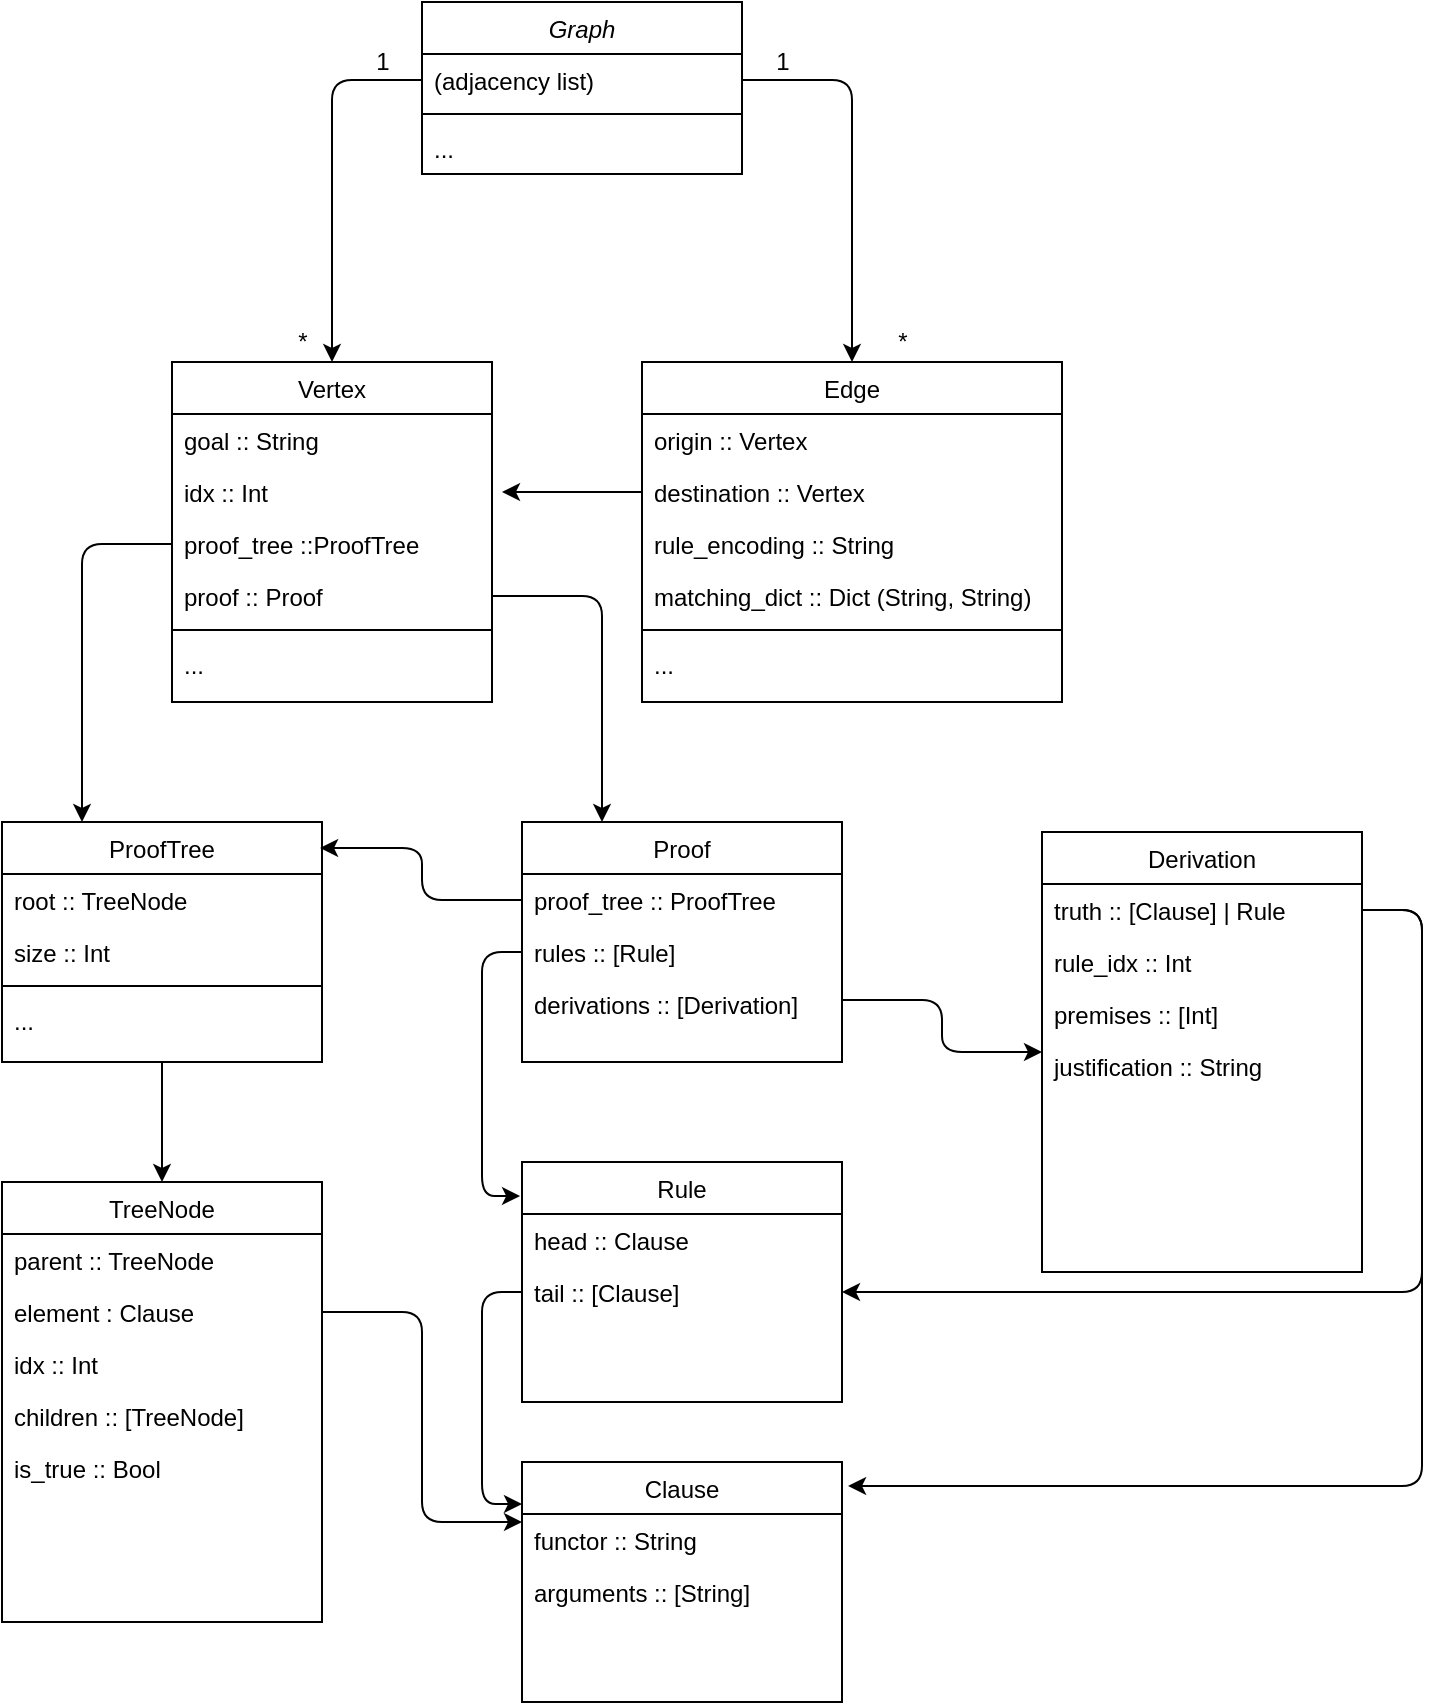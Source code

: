 <mxfile version="14.6.12" type="github">
  <diagram id="C5RBs43oDa-KdzZeNtuy" name="Page-1">
    <mxGraphModel dx="1103" dy="939" grid="1" gridSize="10" guides="1" tooltips="1" connect="1" arrows="1" fold="1" page="1" pageScale="1" pageWidth="827" pageHeight="1169" math="0" shadow="0">
      <root>
        <mxCell id="WIyWlLk6GJQsqaUBKTNV-0" />
        <mxCell id="WIyWlLk6GJQsqaUBKTNV-1" parent="WIyWlLk6GJQsqaUBKTNV-0" />
        <mxCell id="zkfFHV4jXpPFQw0GAbJ--0" value="Graph" style="swimlane;fontStyle=2;align=center;verticalAlign=top;childLayout=stackLayout;horizontal=1;startSize=26;horizontalStack=0;resizeParent=1;resizeLast=0;collapsible=1;marginBottom=0;shadow=0;strokeWidth=1;" parent="WIyWlLk6GJQsqaUBKTNV-1" vertex="1">
          <mxGeometry x="290" y="60" width="160" height="86" as="geometry">
            <mxRectangle x="230" y="140" width="160" height="26" as="alternateBounds" />
          </mxGeometry>
        </mxCell>
        <mxCell id="zkfFHV4jXpPFQw0GAbJ--1" value="(adjacency list)" style="text;align=left;verticalAlign=top;spacingLeft=4;spacingRight=4;overflow=hidden;rotatable=0;points=[[0,0.5],[1,0.5]];portConstraint=eastwest;" parent="zkfFHV4jXpPFQw0GAbJ--0" vertex="1">
          <mxGeometry y="26" width="160" height="26" as="geometry" />
        </mxCell>
        <mxCell id="zkfFHV4jXpPFQw0GAbJ--4" value="" style="line;html=1;strokeWidth=1;align=left;verticalAlign=middle;spacingTop=-1;spacingLeft=3;spacingRight=3;rotatable=0;labelPosition=right;points=[];portConstraint=eastwest;" parent="zkfFHV4jXpPFQw0GAbJ--0" vertex="1">
          <mxGeometry y="52" width="160" height="8" as="geometry" />
        </mxCell>
        <mxCell id="rJyTwgFNQaJS_rB1UggJ-11" value="..." style="text;align=left;verticalAlign=top;spacingLeft=4;spacingRight=4;overflow=hidden;rotatable=0;points=[[0,0.5],[1,0.5]];portConstraint=eastwest;" parent="zkfFHV4jXpPFQw0GAbJ--0" vertex="1">
          <mxGeometry y="60" width="160" height="26" as="geometry" />
        </mxCell>
        <mxCell id="zkfFHV4jXpPFQw0GAbJ--17" value="Vertex" style="swimlane;fontStyle=0;align=center;verticalAlign=top;childLayout=stackLayout;horizontal=1;startSize=26;horizontalStack=0;resizeParent=1;resizeLast=0;collapsible=1;marginBottom=0;shadow=0;strokeWidth=1;" parent="WIyWlLk6GJQsqaUBKTNV-1" vertex="1">
          <mxGeometry x="165" y="240" width="160" height="170" as="geometry">
            <mxRectangle x="550" y="140" width="160" height="26" as="alternateBounds" />
          </mxGeometry>
        </mxCell>
        <mxCell id="zkfFHV4jXpPFQw0GAbJ--18" value="goal :: String" style="text;align=left;verticalAlign=top;spacingLeft=4;spacingRight=4;overflow=hidden;rotatable=0;points=[[0,0.5],[1,0.5]];portConstraint=eastwest;" parent="zkfFHV4jXpPFQw0GAbJ--17" vertex="1">
          <mxGeometry y="26" width="160" height="26" as="geometry" />
        </mxCell>
        <mxCell id="zkfFHV4jXpPFQw0GAbJ--20" value="idx :: Int" style="text;align=left;verticalAlign=top;spacingLeft=4;spacingRight=4;overflow=hidden;rotatable=0;points=[[0,0.5],[1,0.5]];portConstraint=eastwest;shadow=0;html=0;" parent="zkfFHV4jXpPFQw0GAbJ--17" vertex="1">
          <mxGeometry y="52" width="160" height="26" as="geometry" />
        </mxCell>
        <mxCell id="zkfFHV4jXpPFQw0GAbJ--21" value="proof_tree ::ProofTree" style="text;align=left;verticalAlign=top;spacingLeft=4;spacingRight=4;overflow=hidden;rotatable=0;points=[[0,0.5],[1,0.5]];portConstraint=eastwest;shadow=0;html=0;" parent="zkfFHV4jXpPFQw0GAbJ--17" vertex="1">
          <mxGeometry y="78" width="160" height="26" as="geometry" />
        </mxCell>
        <mxCell id="zkfFHV4jXpPFQw0GAbJ--22" value="proof :: Proof" style="text;align=left;verticalAlign=top;spacingLeft=4;spacingRight=4;overflow=hidden;rotatable=0;points=[[0,0.5],[1,0.5]];portConstraint=eastwest;shadow=0;html=0;" parent="zkfFHV4jXpPFQw0GAbJ--17" vertex="1">
          <mxGeometry y="104" width="160" height="26" as="geometry" />
        </mxCell>
        <mxCell id="zkfFHV4jXpPFQw0GAbJ--23" value="" style="line;html=1;strokeWidth=1;align=left;verticalAlign=middle;spacingTop=-1;spacingLeft=3;spacingRight=3;rotatable=0;labelPosition=right;points=[];portConstraint=eastwest;" parent="zkfFHV4jXpPFQw0GAbJ--17" vertex="1">
          <mxGeometry y="130" width="160" height="8" as="geometry" />
        </mxCell>
        <mxCell id="zkfFHV4jXpPFQw0GAbJ--24" value="..." style="text;align=left;verticalAlign=top;spacingLeft=4;spacingRight=4;overflow=hidden;rotatable=0;points=[[0,0.5],[1,0.5]];portConstraint=eastwest;" parent="zkfFHV4jXpPFQw0GAbJ--17" vertex="1">
          <mxGeometry y="138" width="160" height="26" as="geometry" />
        </mxCell>
        <mxCell id="rJyTwgFNQaJS_rB1UggJ-0" value="Edge" style="swimlane;fontStyle=0;align=center;verticalAlign=top;childLayout=stackLayout;horizontal=1;startSize=26;horizontalStack=0;resizeParent=1;resizeLast=0;collapsible=1;marginBottom=0;shadow=0;strokeWidth=1;" parent="WIyWlLk6GJQsqaUBKTNV-1" vertex="1">
          <mxGeometry x="400" y="240" width="210" height="170" as="geometry">
            <mxRectangle x="550" y="140" width="160" height="26" as="alternateBounds" />
          </mxGeometry>
        </mxCell>
        <mxCell id="rJyTwgFNQaJS_rB1UggJ-1" value="origin :: Vertex" style="text;align=left;verticalAlign=top;spacingLeft=4;spacingRight=4;overflow=hidden;rotatable=0;points=[[0,0.5],[1,0.5]];portConstraint=eastwest;" parent="rJyTwgFNQaJS_rB1UggJ-0" vertex="1">
          <mxGeometry y="26" width="210" height="26" as="geometry" />
        </mxCell>
        <mxCell id="rJyTwgFNQaJS_rB1UggJ-2" value="destination :: Vertex" style="text;align=left;verticalAlign=top;spacingLeft=4;spacingRight=4;overflow=hidden;rotatable=0;points=[[0,0.5],[1,0.5]];portConstraint=eastwest;shadow=0;html=0;" parent="rJyTwgFNQaJS_rB1UggJ-0" vertex="1">
          <mxGeometry y="52" width="210" height="26" as="geometry" />
        </mxCell>
        <mxCell id="rJyTwgFNQaJS_rB1UggJ-3" value="rule_encoding :: String" style="text;align=left;verticalAlign=top;spacingLeft=4;spacingRight=4;overflow=hidden;rotatable=0;points=[[0,0.5],[1,0.5]];portConstraint=eastwest;shadow=0;html=0;" parent="rJyTwgFNQaJS_rB1UggJ-0" vertex="1">
          <mxGeometry y="78" width="210" height="26" as="geometry" />
        </mxCell>
        <mxCell id="rJyTwgFNQaJS_rB1UggJ-4" value="matching_dict :: Dict (String, String)" style="text;align=left;verticalAlign=top;spacingLeft=4;spacingRight=4;overflow=hidden;rotatable=0;points=[[0,0.5],[1,0.5]];portConstraint=eastwest;shadow=0;html=0;" parent="rJyTwgFNQaJS_rB1UggJ-0" vertex="1">
          <mxGeometry y="104" width="210" height="26" as="geometry" />
        </mxCell>
        <mxCell id="rJyTwgFNQaJS_rB1UggJ-5" value="" style="line;html=1;strokeWidth=1;align=left;verticalAlign=middle;spacingTop=-1;spacingLeft=3;spacingRight=3;rotatable=0;labelPosition=right;points=[];portConstraint=eastwest;" parent="rJyTwgFNQaJS_rB1UggJ-0" vertex="1">
          <mxGeometry y="130" width="210" height="8" as="geometry" />
        </mxCell>
        <mxCell id="rJyTwgFNQaJS_rB1UggJ-6" value="..." style="text;align=left;verticalAlign=top;spacingLeft=4;spacingRight=4;overflow=hidden;rotatable=0;points=[[0,0.5],[1,0.5]];portConstraint=eastwest;" parent="rJyTwgFNQaJS_rB1UggJ-0" vertex="1">
          <mxGeometry y="138" width="210" height="26" as="geometry" />
        </mxCell>
        <mxCell id="rJyTwgFNQaJS_rB1UggJ-13" value="*" style="text;html=1;align=center;verticalAlign=middle;resizable=0;points=[];autosize=1;strokeColor=none;" parent="WIyWlLk6GJQsqaUBKTNV-1" vertex="1">
          <mxGeometry x="520" y="220" width="20" height="20" as="geometry" />
        </mxCell>
        <mxCell id="MmF6Q8GzfEWuYtiW9E19-29" style="edgeStyle=orthogonalEdgeStyle;orthogonalLoop=1;jettySize=auto;html=1;entryX=0.5;entryY=0;entryDx=0;entryDy=0;" edge="1" parent="WIyWlLk6GJQsqaUBKTNV-1" source="MmF6Q8GzfEWuYtiW9E19-0" target="MmF6Q8GzfEWuYtiW9E19-7">
          <mxGeometry relative="1" as="geometry" />
        </mxCell>
        <mxCell id="MmF6Q8GzfEWuYtiW9E19-0" value="ProofTree" style="swimlane;fontStyle=0;align=center;verticalAlign=top;childLayout=stackLayout;horizontal=1;startSize=26;horizontalStack=0;resizeParent=1;resizeLast=0;collapsible=1;marginBottom=0;shadow=0;strokeWidth=1;" vertex="1" parent="WIyWlLk6GJQsqaUBKTNV-1">
          <mxGeometry x="80" y="470" width="160" height="120" as="geometry">
            <mxRectangle x="550" y="140" width="160" height="26" as="alternateBounds" />
          </mxGeometry>
        </mxCell>
        <mxCell id="MmF6Q8GzfEWuYtiW9E19-1" value="root :: TreeNode" style="text;align=left;verticalAlign=top;spacingLeft=4;spacingRight=4;overflow=hidden;rotatable=0;points=[[0,0.5],[1,0.5]];portConstraint=eastwest;" vertex="1" parent="MmF6Q8GzfEWuYtiW9E19-0">
          <mxGeometry y="26" width="160" height="26" as="geometry" />
        </mxCell>
        <mxCell id="MmF6Q8GzfEWuYtiW9E19-3" value="size :: Int" style="text;align=left;verticalAlign=top;spacingLeft=4;spacingRight=4;overflow=hidden;rotatable=0;points=[[0,0.5],[1,0.5]];portConstraint=eastwest;shadow=0;html=0;" vertex="1" parent="MmF6Q8GzfEWuYtiW9E19-0">
          <mxGeometry y="52" width="160" height="26" as="geometry" />
        </mxCell>
        <mxCell id="MmF6Q8GzfEWuYtiW9E19-5" value="" style="line;html=1;strokeWidth=1;align=left;verticalAlign=middle;spacingTop=-1;spacingLeft=3;spacingRight=3;rotatable=0;labelPosition=right;points=[];portConstraint=eastwest;" vertex="1" parent="MmF6Q8GzfEWuYtiW9E19-0">
          <mxGeometry y="78" width="160" height="8" as="geometry" />
        </mxCell>
        <mxCell id="MmF6Q8GzfEWuYtiW9E19-6" value="..." style="text;align=left;verticalAlign=top;spacingLeft=4;spacingRight=4;overflow=hidden;rotatable=0;points=[[0,0.5],[1,0.5]];portConstraint=eastwest;" vertex="1" parent="MmF6Q8GzfEWuYtiW9E19-0">
          <mxGeometry y="86" width="160" height="26" as="geometry" />
        </mxCell>
        <mxCell id="MmF6Q8GzfEWuYtiW9E19-7" value="TreeNode" style="swimlane;fontStyle=0;align=center;verticalAlign=top;childLayout=stackLayout;horizontal=1;startSize=26;horizontalStack=0;resizeParent=1;resizeLast=0;collapsible=1;marginBottom=0;shadow=0;strokeWidth=1;" vertex="1" parent="WIyWlLk6GJQsqaUBKTNV-1">
          <mxGeometry x="80" y="650" width="160" height="220" as="geometry">
            <mxRectangle x="550" y="140" width="160" height="26" as="alternateBounds" />
          </mxGeometry>
        </mxCell>
        <mxCell id="MmF6Q8GzfEWuYtiW9E19-8" value="parent :: TreeNode" style="text;align=left;verticalAlign=top;spacingLeft=4;spacingRight=4;overflow=hidden;rotatable=0;points=[[0,0.5],[1,0.5]];portConstraint=eastwest;" vertex="1" parent="MmF6Q8GzfEWuYtiW9E19-7">
          <mxGeometry y="26" width="160" height="26" as="geometry" />
        </mxCell>
        <mxCell id="MmF6Q8GzfEWuYtiW9E19-9" value="element : Clause" style="text;align=left;verticalAlign=top;spacingLeft=4;spacingRight=4;overflow=hidden;rotatable=0;points=[[0,0.5],[1,0.5]];portConstraint=eastwest;shadow=0;html=0;" vertex="1" parent="MmF6Q8GzfEWuYtiW9E19-7">
          <mxGeometry y="52" width="160" height="26" as="geometry" />
        </mxCell>
        <mxCell id="MmF6Q8GzfEWuYtiW9E19-10" value="idx :: Int" style="text;align=left;verticalAlign=top;spacingLeft=4;spacingRight=4;overflow=hidden;rotatable=0;points=[[0,0.5],[1,0.5]];portConstraint=eastwest;shadow=0;html=0;" vertex="1" parent="MmF6Q8GzfEWuYtiW9E19-7">
          <mxGeometry y="78" width="160" height="26" as="geometry" />
        </mxCell>
        <mxCell id="MmF6Q8GzfEWuYtiW9E19-11" value="children :: [TreeNode]&#xa;" style="text;align=left;verticalAlign=top;spacingLeft=4;spacingRight=4;overflow=hidden;rotatable=0;points=[[0,0.5],[1,0.5]];portConstraint=eastwest;shadow=0;html=0;" vertex="1" parent="MmF6Q8GzfEWuYtiW9E19-7">
          <mxGeometry y="104" width="160" height="26" as="geometry" />
        </mxCell>
        <mxCell id="MmF6Q8GzfEWuYtiW9E19-15" value="is_true :: Bool" style="text;align=left;verticalAlign=top;spacingLeft=4;spacingRight=4;overflow=hidden;rotatable=0;points=[[0,0.5],[1,0.5]];portConstraint=eastwest;shadow=0;html=0;" vertex="1" parent="MmF6Q8GzfEWuYtiW9E19-7">
          <mxGeometry y="130" width="160" height="26" as="geometry" />
        </mxCell>
        <mxCell id="MmF6Q8GzfEWuYtiW9E19-16" style="edgeStyle=orthogonalEdgeStyle;orthogonalLoop=1;jettySize=auto;html=1;entryX=0.5;entryY=0;entryDx=0;entryDy=0;" edge="1" parent="WIyWlLk6GJQsqaUBKTNV-1" source="zkfFHV4jXpPFQw0GAbJ--1" target="zkfFHV4jXpPFQw0GAbJ--17">
          <mxGeometry relative="1" as="geometry" />
        </mxCell>
        <mxCell id="MmF6Q8GzfEWuYtiW9E19-20" style="edgeStyle=orthogonalEdgeStyle;orthogonalLoop=1;jettySize=auto;html=1;entryX=0.5;entryY=0;entryDx=0;entryDy=0;" edge="1" parent="WIyWlLk6GJQsqaUBKTNV-1" source="zkfFHV4jXpPFQw0GAbJ--1" target="rJyTwgFNQaJS_rB1UggJ-0">
          <mxGeometry relative="1" as="geometry" />
        </mxCell>
        <mxCell id="MmF6Q8GzfEWuYtiW9E19-21" value="*" style="text;html=1;align=center;verticalAlign=middle;resizable=0;points=[];autosize=1;strokeColor=none;" vertex="1" parent="WIyWlLk6GJQsqaUBKTNV-1">
          <mxGeometry x="220" y="220" width="20" height="20" as="geometry" />
        </mxCell>
        <mxCell id="MmF6Q8GzfEWuYtiW9E19-22" value="1" style="text;html=1;align=center;verticalAlign=middle;resizable=0;points=[];autosize=1;strokeColor=none;" vertex="1" parent="WIyWlLk6GJQsqaUBKTNV-1">
          <mxGeometry x="260" y="80" width="20" height="20" as="geometry" />
        </mxCell>
        <mxCell id="MmF6Q8GzfEWuYtiW9E19-23" value="1" style="text;html=1;align=center;verticalAlign=middle;resizable=0;points=[];autosize=1;strokeColor=none;" vertex="1" parent="WIyWlLk6GJQsqaUBKTNV-1">
          <mxGeometry x="460" y="80" width="20" height="20" as="geometry" />
        </mxCell>
        <mxCell id="MmF6Q8GzfEWuYtiW9E19-24" value="Proof" style="swimlane;fontStyle=0;align=center;verticalAlign=top;childLayout=stackLayout;horizontal=1;startSize=26;horizontalStack=0;resizeParent=1;resizeLast=0;collapsible=1;marginBottom=0;shadow=0;strokeWidth=1;" vertex="1" parent="WIyWlLk6GJQsqaUBKTNV-1">
          <mxGeometry x="340" y="470" width="160" height="120" as="geometry">
            <mxRectangle x="360" y="470" width="160" height="26" as="alternateBounds" />
          </mxGeometry>
        </mxCell>
        <mxCell id="MmF6Q8GzfEWuYtiW9E19-25" value="proof_tree :: ProofTree" style="text;align=left;verticalAlign=top;spacingLeft=4;spacingRight=4;overflow=hidden;rotatable=0;points=[[0,0.5],[1,0.5]];portConstraint=eastwest;" vertex="1" parent="MmF6Q8GzfEWuYtiW9E19-24">
          <mxGeometry y="26" width="160" height="26" as="geometry" />
        </mxCell>
        <mxCell id="MmF6Q8GzfEWuYtiW9E19-26" value="rules :: [Rule]" style="text;align=left;verticalAlign=top;spacingLeft=4;spacingRight=4;overflow=hidden;rotatable=0;points=[[0,0.5],[1,0.5]];portConstraint=eastwest;shadow=0;html=0;" vertex="1" parent="MmF6Q8GzfEWuYtiW9E19-24">
          <mxGeometry y="52" width="160" height="26" as="geometry" />
        </mxCell>
        <mxCell id="MmF6Q8GzfEWuYtiW9E19-28" value="derivations :: [Derivation]" style="text;align=left;verticalAlign=top;spacingLeft=4;spacingRight=4;overflow=hidden;rotatable=0;points=[[0,0.5],[1,0.5]];portConstraint=eastwest;" vertex="1" parent="MmF6Q8GzfEWuYtiW9E19-24">
          <mxGeometry y="78" width="160" height="22" as="geometry" />
        </mxCell>
        <mxCell id="MmF6Q8GzfEWuYtiW9E19-35" value="Derivation" style="swimlane;fontStyle=0;align=center;verticalAlign=top;childLayout=stackLayout;horizontal=1;startSize=26;horizontalStack=0;resizeParent=1;resizeLast=0;collapsible=1;marginBottom=0;shadow=0;strokeWidth=1;" vertex="1" parent="WIyWlLk6GJQsqaUBKTNV-1">
          <mxGeometry x="600" y="475" width="160" height="220" as="geometry">
            <mxRectangle x="550" y="140" width="160" height="26" as="alternateBounds" />
          </mxGeometry>
        </mxCell>
        <mxCell id="MmF6Q8GzfEWuYtiW9E19-36" value="truth :: [Clause] | Rule" style="text;align=left;verticalAlign=top;spacingLeft=4;spacingRight=4;overflow=hidden;rotatable=0;points=[[0,0.5],[1,0.5]];portConstraint=eastwest;" vertex="1" parent="MmF6Q8GzfEWuYtiW9E19-35">
          <mxGeometry y="26" width="160" height="26" as="geometry" />
        </mxCell>
        <mxCell id="MmF6Q8GzfEWuYtiW9E19-37" value="rule_idx :: Int" style="text;align=left;verticalAlign=top;spacingLeft=4;spacingRight=4;overflow=hidden;rotatable=0;points=[[0,0.5],[1,0.5]];portConstraint=eastwest;shadow=0;html=0;" vertex="1" parent="MmF6Q8GzfEWuYtiW9E19-35">
          <mxGeometry y="52" width="160" height="26" as="geometry" />
        </mxCell>
        <mxCell id="MmF6Q8GzfEWuYtiW9E19-38" value="premises :: [Int]" style="text;align=left;verticalAlign=top;spacingLeft=4;spacingRight=4;overflow=hidden;rotatable=0;points=[[0,0.5],[1,0.5]];portConstraint=eastwest;shadow=0;html=0;" vertex="1" parent="MmF6Q8GzfEWuYtiW9E19-35">
          <mxGeometry y="78" width="160" height="26" as="geometry" />
        </mxCell>
        <mxCell id="MmF6Q8GzfEWuYtiW9E19-39" value="justification :: String" style="text;align=left;verticalAlign=top;spacingLeft=4;spacingRight=4;overflow=hidden;rotatable=0;points=[[0,0.5],[1,0.5]];portConstraint=eastwest;shadow=0;html=0;" vertex="1" parent="MmF6Q8GzfEWuYtiW9E19-35">
          <mxGeometry y="104" width="160" height="26" as="geometry" />
        </mxCell>
        <mxCell id="MmF6Q8GzfEWuYtiW9E19-41" value="Rule" style="swimlane;fontStyle=0;align=center;verticalAlign=top;childLayout=stackLayout;horizontal=1;startSize=26;horizontalStack=0;resizeParent=1;resizeLast=0;collapsible=1;marginBottom=0;shadow=0;strokeWidth=1;" vertex="1" parent="WIyWlLk6GJQsqaUBKTNV-1">
          <mxGeometry x="340" y="640" width="160" height="120" as="geometry">
            <mxRectangle x="360" y="470" width="160" height="26" as="alternateBounds" />
          </mxGeometry>
        </mxCell>
        <mxCell id="MmF6Q8GzfEWuYtiW9E19-42" value="head :: Clause" style="text;align=left;verticalAlign=top;spacingLeft=4;spacingRight=4;overflow=hidden;rotatable=0;points=[[0,0.5],[1,0.5]];portConstraint=eastwest;" vertex="1" parent="MmF6Q8GzfEWuYtiW9E19-41">
          <mxGeometry y="26" width="160" height="26" as="geometry" />
        </mxCell>
        <mxCell id="MmF6Q8GzfEWuYtiW9E19-43" value="tail :: [Clause]" style="text;align=left;verticalAlign=top;spacingLeft=4;spacingRight=4;overflow=hidden;rotatable=0;points=[[0,0.5],[1,0.5]];portConstraint=eastwest;shadow=0;html=0;" vertex="1" parent="MmF6Q8GzfEWuYtiW9E19-41">
          <mxGeometry y="52" width="160" height="26" as="geometry" />
        </mxCell>
        <mxCell id="MmF6Q8GzfEWuYtiW9E19-45" value="Clause" style="swimlane;fontStyle=0;align=center;verticalAlign=top;childLayout=stackLayout;horizontal=1;startSize=26;horizontalStack=0;resizeParent=1;resizeLast=0;collapsible=1;marginBottom=0;shadow=0;strokeWidth=1;" vertex="1" parent="WIyWlLk6GJQsqaUBKTNV-1">
          <mxGeometry x="340" y="790" width="160" height="120" as="geometry">
            <mxRectangle x="360" y="470" width="160" height="26" as="alternateBounds" />
          </mxGeometry>
        </mxCell>
        <mxCell id="MmF6Q8GzfEWuYtiW9E19-46" value="functor :: String" style="text;align=left;verticalAlign=top;spacingLeft=4;spacingRight=4;overflow=hidden;rotatable=0;points=[[0,0.5],[1,0.5]];portConstraint=eastwest;" vertex="1" parent="MmF6Q8GzfEWuYtiW9E19-45">
          <mxGeometry y="26" width="160" height="26" as="geometry" />
        </mxCell>
        <mxCell id="MmF6Q8GzfEWuYtiW9E19-47" value="arguments :: [String]" style="text;align=left;verticalAlign=top;spacingLeft=4;spacingRight=4;overflow=hidden;rotatable=0;points=[[0,0.5],[1,0.5]];portConstraint=eastwest;shadow=0;html=0;" vertex="1" parent="MmF6Q8GzfEWuYtiW9E19-45">
          <mxGeometry y="52" width="160" height="26" as="geometry" />
        </mxCell>
        <mxCell id="MmF6Q8GzfEWuYtiW9E19-50" style="edgeStyle=orthogonalEdgeStyle;orthogonalLoop=1;jettySize=auto;html=1;" edge="1" parent="WIyWlLk6GJQsqaUBKTNV-1" source="MmF6Q8GzfEWuYtiW9E19-28" target="MmF6Q8GzfEWuYtiW9E19-35">
          <mxGeometry relative="1" as="geometry" />
        </mxCell>
        <mxCell id="MmF6Q8GzfEWuYtiW9E19-52" style="edgeStyle=orthogonalEdgeStyle;orthogonalLoop=1;jettySize=auto;html=1;entryX=-0.006;entryY=0.142;entryDx=0;entryDy=0;entryPerimeter=0;" edge="1" parent="WIyWlLk6GJQsqaUBKTNV-1" source="MmF6Q8GzfEWuYtiW9E19-26" target="MmF6Q8GzfEWuYtiW9E19-41">
          <mxGeometry relative="1" as="geometry" />
        </mxCell>
        <mxCell id="MmF6Q8GzfEWuYtiW9E19-53" style="edgeStyle=orthogonalEdgeStyle;orthogonalLoop=1;jettySize=auto;html=1;entryX=0.994;entryY=0.108;entryDx=0;entryDy=0;entryPerimeter=0;" edge="1" parent="WIyWlLk6GJQsqaUBKTNV-1" source="MmF6Q8GzfEWuYtiW9E19-25" target="MmF6Q8GzfEWuYtiW9E19-0">
          <mxGeometry relative="1" as="geometry" />
        </mxCell>
        <mxCell id="MmF6Q8GzfEWuYtiW9E19-54" style="edgeStyle=orthogonalEdgeStyle;orthogonalLoop=1;jettySize=auto;html=1;entryX=0;entryY=0.175;entryDx=0;entryDy=0;entryPerimeter=0;" edge="1" parent="WIyWlLk6GJQsqaUBKTNV-1" source="MmF6Q8GzfEWuYtiW9E19-43" target="MmF6Q8GzfEWuYtiW9E19-45">
          <mxGeometry relative="1" as="geometry" />
        </mxCell>
        <mxCell id="MmF6Q8GzfEWuYtiW9E19-55" style="edgeStyle=orthogonalEdgeStyle;orthogonalLoop=1;jettySize=auto;html=1;entryX=0;entryY=0.25;entryDx=0;entryDy=0;" edge="1" parent="WIyWlLk6GJQsqaUBKTNV-1" source="MmF6Q8GzfEWuYtiW9E19-9" target="MmF6Q8GzfEWuYtiW9E19-45">
          <mxGeometry relative="1" as="geometry" />
        </mxCell>
        <mxCell id="MmF6Q8GzfEWuYtiW9E19-60" style="edgeStyle=orthogonalEdgeStyle;rounded=1;orthogonalLoop=1;jettySize=auto;html=1;entryX=1;entryY=0.5;entryDx=0;entryDy=0;" edge="1" parent="WIyWlLk6GJQsqaUBKTNV-1" source="MmF6Q8GzfEWuYtiW9E19-36" target="MmF6Q8GzfEWuYtiW9E19-43">
          <mxGeometry relative="1" as="geometry">
            <mxPoint x="790" y="760" as="targetPoint" />
            <Array as="points">
              <mxPoint x="790" y="514" />
              <mxPoint x="790" y="705" />
            </Array>
          </mxGeometry>
        </mxCell>
        <mxCell id="MmF6Q8GzfEWuYtiW9E19-62" style="edgeStyle=orthogonalEdgeStyle;rounded=1;orthogonalLoop=1;jettySize=auto;html=1;entryX=1.019;entryY=0.1;entryDx=0;entryDy=0;entryPerimeter=0;" edge="1" parent="WIyWlLk6GJQsqaUBKTNV-1" source="MmF6Q8GzfEWuYtiW9E19-36" target="MmF6Q8GzfEWuYtiW9E19-45">
          <mxGeometry relative="1" as="geometry">
            <mxPoint x="790" y="820" as="targetPoint" />
            <Array as="points">
              <mxPoint x="790" y="514" />
              <mxPoint x="790" y="802" />
            </Array>
          </mxGeometry>
        </mxCell>
        <mxCell id="MmF6Q8GzfEWuYtiW9E19-63" style="edgeStyle=orthogonalEdgeStyle;rounded=1;orthogonalLoop=1;jettySize=auto;html=1;" edge="1" parent="WIyWlLk6GJQsqaUBKTNV-1" source="rJyTwgFNQaJS_rB1UggJ-2">
          <mxGeometry relative="1" as="geometry">
            <mxPoint x="330" y="305" as="targetPoint" />
          </mxGeometry>
        </mxCell>
        <mxCell id="MmF6Q8GzfEWuYtiW9E19-65" style="edgeStyle=orthogonalEdgeStyle;rounded=1;orthogonalLoop=1;jettySize=auto;html=1;entryX=0.25;entryY=0;entryDx=0;entryDy=0;" edge="1" parent="WIyWlLk6GJQsqaUBKTNV-1" source="zkfFHV4jXpPFQw0GAbJ--22" target="MmF6Q8GzfEWuYtiW9E19-24">
          <mxGeometry relative="1" as="geometry" />
        </mxCell>
        <mxCell id="MmF6Q8GzfEWuYtiW9E19-66" style="edgeStyle=orthogonalEdgeStyle;rounded=1;orthogonalLoop=1;jettySize=auto;html=1;entryX=0.25;entryY=0;entryDx=0;entryDy=0;" edge="1" parent="WIyWlLk6GJQsqaUBKTNV-1" source="zkfFHV4jXpPFQw0GAbJ--21" target="MmF6Q8GzfEWuYtiW9E19-0">
          <mxGeometry relative="1" as="geometry" />
        </mxCell>
      </root>
    </mxGraphModel>
  </diagram>
</mxfile>
